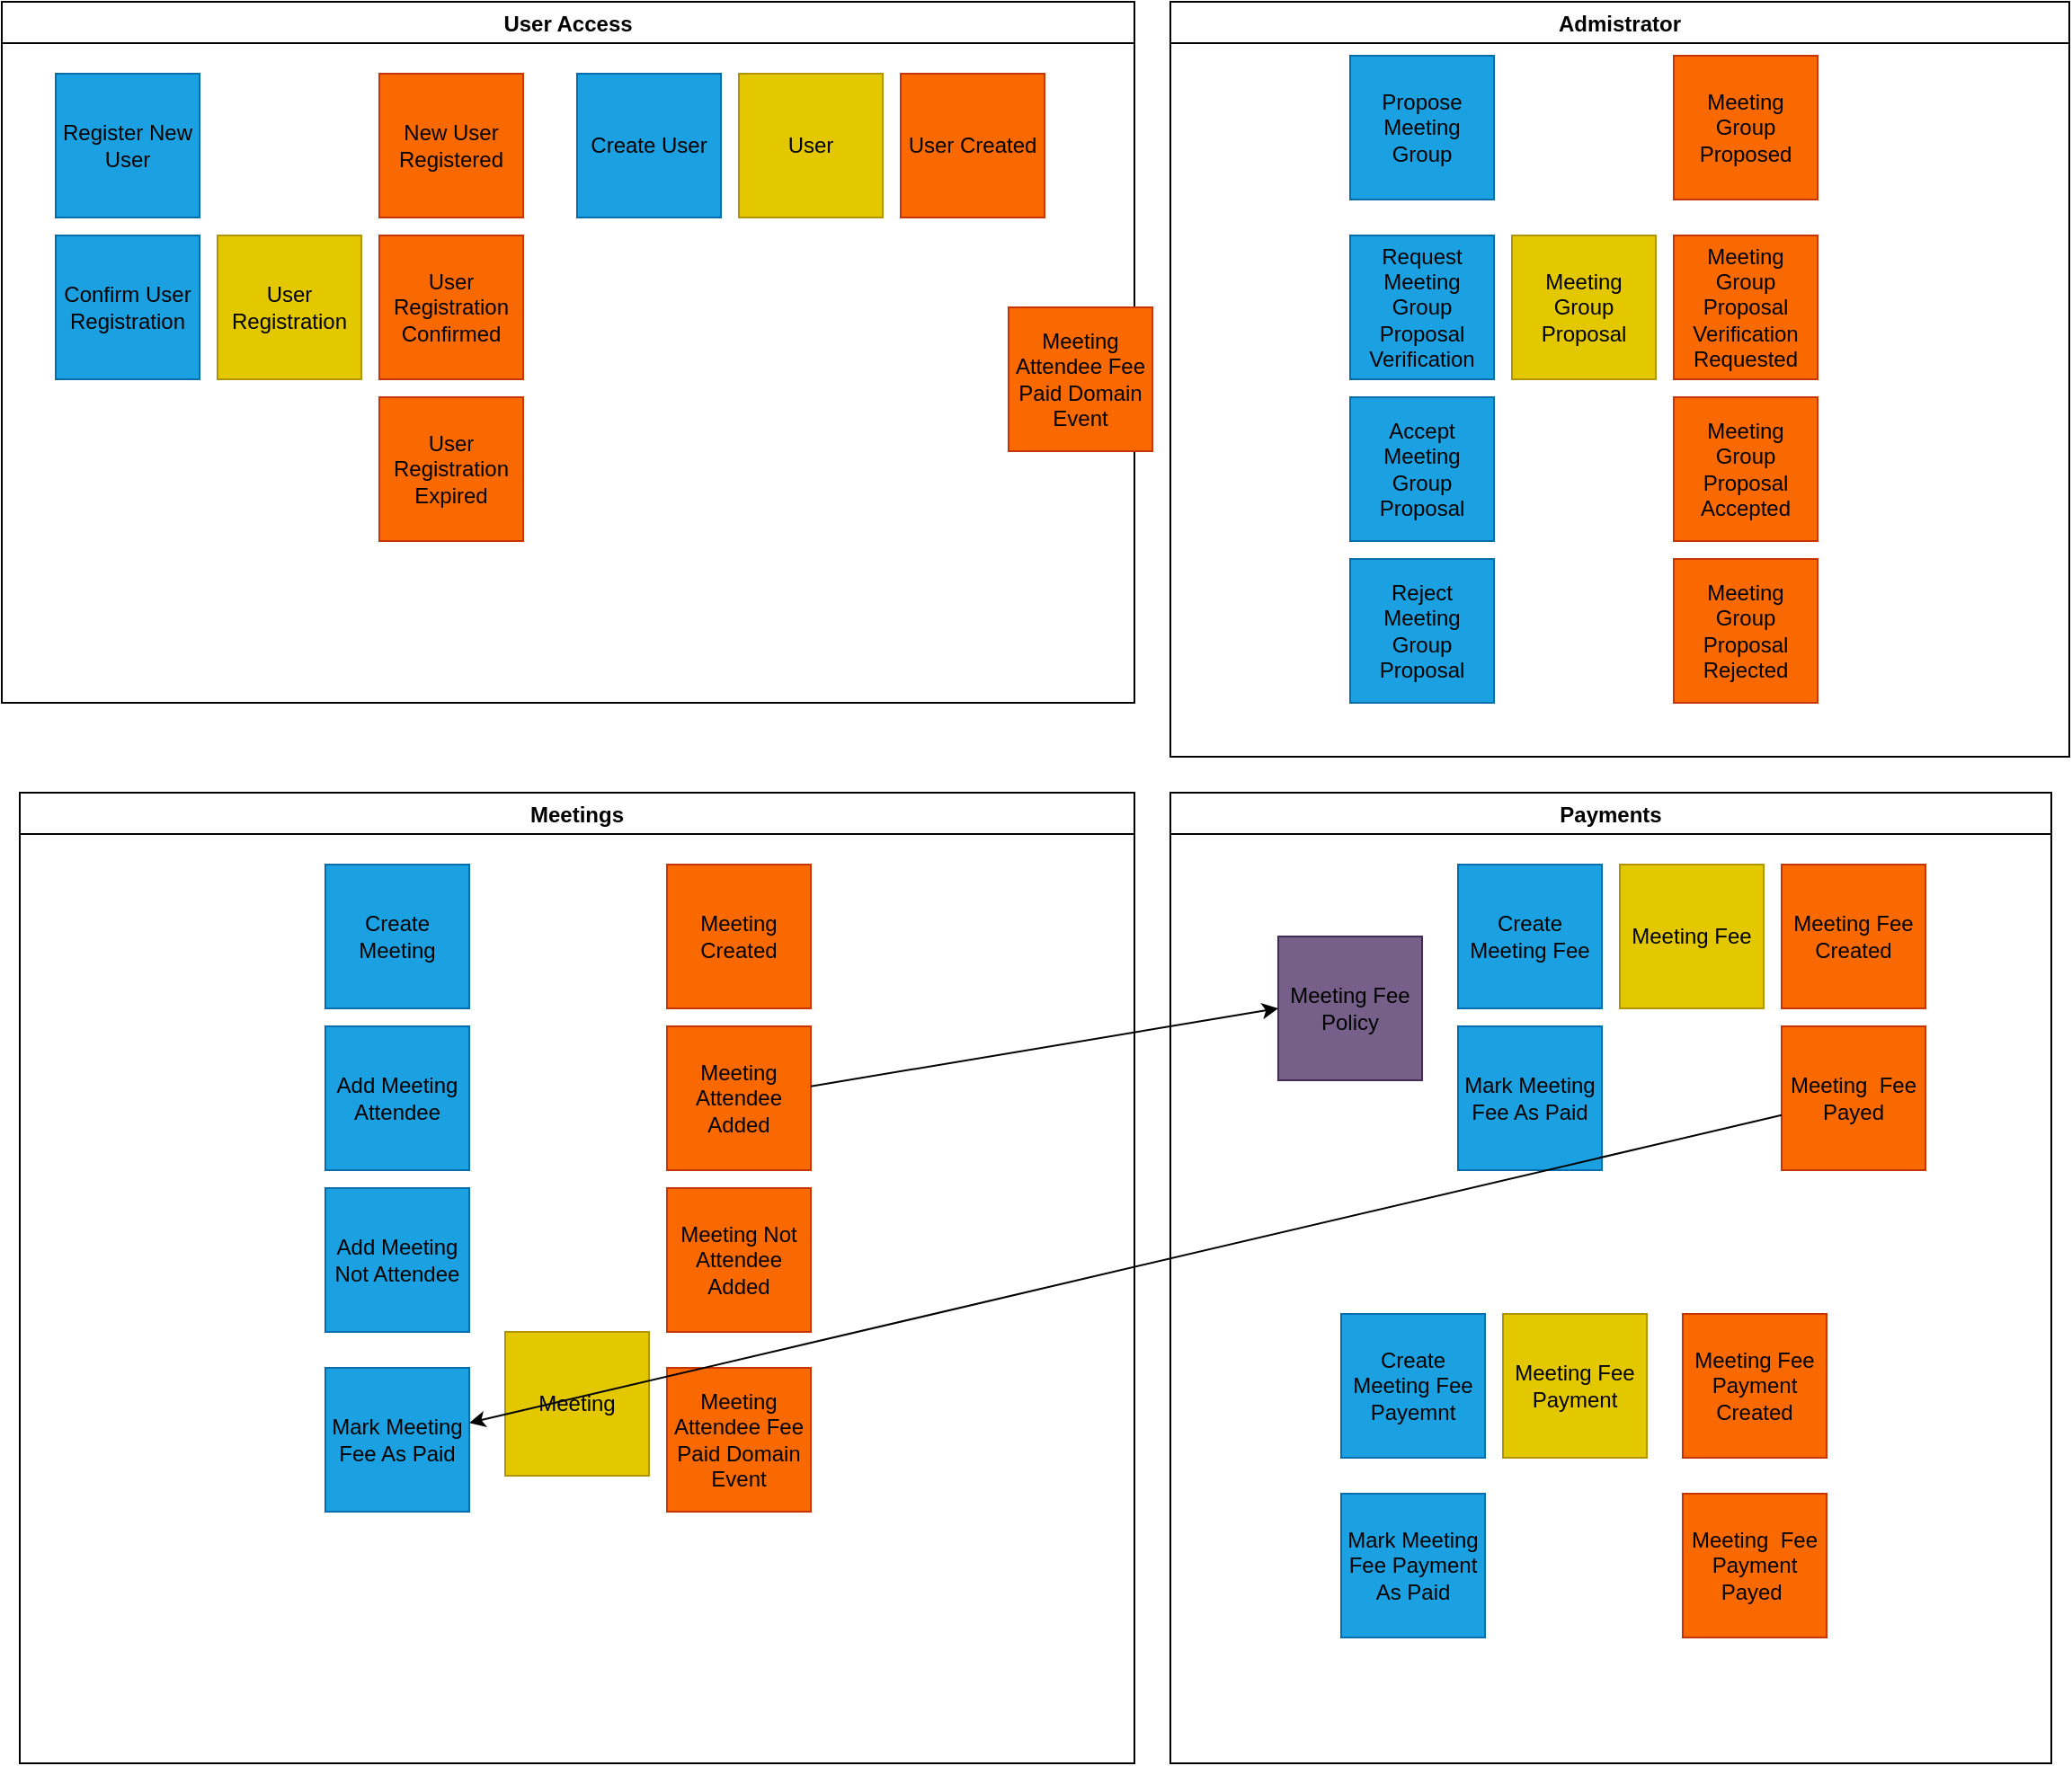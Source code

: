 <mxfile>
    <diagram id="FqpHAh1YXtVMvnXeiiRd" name="第1頁">
        <mxGraphModel dx="1066" dy="790" grid="1" gridSize="10" guides="1" tooltips="1" connect="1" arrows="1" fold="1" page="1" pageScale="1" pageWidth="1200" pageHeight="1600" math="0" shadow="0">
            <root>
                <mxCell id="0"/>
                <mxCell id="1" parent="0"/>
                <mxCell id="3" value="User Access" style="swimlane;" parent="1" vertex="1">
                    <mxGeometry x="50" y="70" width="630" height="390" as="geometry"/>
                </mxCell>
                <mxCell id="7" value="&lt;span style=&quot;color: rgb(0 , 0 , 0)&quot;&gt;User Registration Confirmed&lt;/span&gt;" style="whiteSpace=wrap;html=1;aspect=fixed;fontColor=#000000;fillColor=#fa6800;strokeColor=#C73500;" parent="3" vertex="1">
                    <mxGeometry x="210" y="130" width="80" height="80" as="geometry"/>
                </mxCell>
                <mxCell id="8" value="&lt;span style=&quot;color: rgb(0 , 0 , 0)&quot;&gt;User Registration Expired&lt;/span&gt;" style="whiteSpace=wrap;html=1;aspect=fixed;fontColor=#000000;fillColor=#fa6800;strokeColor=#C73500;" parent="3" vertex="1">
                    <mxGeometry x="210" y="220" width="80" height="80" as="geometry"/>
                </mxCell>
                <mxCell id="9" value="Create User" style="whiteSpace=wrap;html=1;aspect=fixed;fontColor=#000000;fillColor=#1ba1e2;strokeColor=#006EAF;" parent="3" vertex="1">
                    <mxGeometry x="320" y="40" width="80" height="80" as="geometry"/>
                </mxCell>
                <mxCell id="10" value="&lt;span style=&quot;color: rgb(0 , 0 , 0)&quot;&gt;User Created&lt;/span&gt;" style="whiteSpace=wrap;html=1;aspect=fixed;fontColor=#000000;fillColor=#fa6800;strokeColor=#C73500;" parent="3" vertex="1">
                    <mxGeometry x="500" y="40" width="80" height="80" as="geometry"/>
                </mxCell>
                <mxCell id="11" value="User" style="whiteSpace=wrap;html=1;aspect=fixed;fillColor=#e3c800;fontColor=#000000;strokeColor=#B09500;" parent="3" vertex="1">
                    <mxGeometry x="410" y="40" width="80" height="80" as="geometry"/>
                </mxCell>
                <mxCell id="12" value="Register New User" style="whiteSpace=wrap;html=1;aspect=fixed;fillColor=#1ba1e2;fontColor=#000000;strokeColor=#006EAF;" parent="3" vertex="1">
                    <mxGeometry x="30" y="40" width="80" height="80" as="geometry"/>
                </mxCell>
                <mxCell id="13" value="Confirm User Registration" style="whiteSpace=wrap;html=1;aspect=fixed;fontColor=#000000;fillColor=#1ba1e2;strokeColor=#006EAF;" parent="3" vertex="1">
                    <mxGeometry x="30" y="130" width="80" height="80" as="geometry"/>
                </mxCell>
                <mxCell id="14" value="User Registration" style="whiteSpace=wrap;html=1;aspect=fixed;fillColor=#e3c800;fontColor=#000000;strokeColor=#B09500;" parent="3" vertex="1">
                    <mxGeometry x="120" y="130" width="80" height="80" as="geometry"/>
                </mxCell>
                <mxCell id="15" value="&lt;span style=&quot;color: rgb(0 , 0 , 0)&quot;&gt;New User Registered&lt;/span&gt;" style="whiteSpace=wrap;html=1;aspect=fixed;fontColor=#000000;fillColor=#fa6800;strokeColor=#C73500;" parent="3" vertex="1">
                    <mxGeometry x="210" y="40" width="80" height="80" as="geometry"/>
                </mxCell>
                <mxCell id="4" value="Meetings" style="swimlane;startSize=23;" parent="1" vertex="1">
                    <mxGeometry x="60" y="510" width="620" height="540" as="geometry"/>
                </mxCell>
                <mxCell id="25" value="Create Meeting" style="whiteSpace=wrap;html=1;aspect=fixed;fontColor=#000000;fillColor=#1ba1e2;strokeColor=#006EAF;" parent="4" vertex="1">
                    <mxGeometry x="170" y="40" width="80" height="80" as="geometry"/>
                </mxCell>
                <mxCell id="26" value="Meeting" style="whiteSpace=wrap;html=1;aspect=fixed;fillColor=#e3c800;fontColor=#000000;strokeColor=#B09500;" parent="4" vertex="1">
                    <mxGeometry x="270" y="300" width="80" height="80" as="geometry"/>
                </mxCell>
                <mxCell id="27" value="&lt;span style=&quot;color: rgb(0 , 0 , 0)&quot;&gt;Meeting Created&lt;/span&gt;" style="whiteSpace=wrap;html=1;aspect=fixed;fontColor=#000000;fillColor=#fa6800;strokeColor=#C73500;" parent="4" vertex="1">
                    <mxGeometry x="360" y="40" width="80" height="80" as="geometry"/>
                </mxCell>
                <mxCell id="28" value="&lt;span style=&quot;color: rgb(0 , 0 , 0)&quot;&gt;Add Meeting Attendee&lt;/span&gt;" style="whiteSpace=wrap;html=1;aspect=fixed;fillColor=#1ba1e2;fontColor=#ffffff;strokeColor=#006EAF;" parent="4" vertex="1">
                    <mxGeometry x="170" y="130" width="80" height="80" as="geometry"/>
                </mxCell>
                <mxCell id="29" value="&lt;span style=&quot;color: rgb(0 , 0 , 0)&quot;&gt;Add Meeting Not Attendee&lt;/span&gt;" style="whiteSpace=wrap;html=1;aspect=fixed;fillColor=#1ba1e2;fontColor=#ffffff;strokeColor=#006EAF;" parent="4" vertex="1">
                    <mxGeometry x="170" y="220" width="80" height="80" as="geometry"/>
                </mxCell>
                <mxCell id="38" value="&lt;span style=&quot;color: rgb(0 , 0 , 0)&quot;&gt;Meeting Attendee Added&lt;/span&gt;" style="whiteSpace=wrap;html=1;aspect=fixed;fillColor=#fa6800;fontColor=#000000;strokeColor=#C73500;" parent="4" vertex="1">
                    <mxGeometry x="360" y="130" width="80" height="80" as="geometry"/>
                </mxCell>
                <mxCell id="39" value="&lt;span style=&quot;color: rgb(0 , 0 , 0)&quot;&gt;Meeting Not Attendee Added&lt;/span&gt;" style="whiteSpace=wrap;html=1;aspect=fixed;fillColor=#fa6800;fontColor=#000000;strokeColor=#C73500;" parent="4" vertex="1">
                    <mxGeometry x="360" y="220" width="80" height="80" as="geometry"/>
                </mxCell>
                <mxCell id="65" value="&lt;span&gt;Mark Meeting Fee As Paid&lt;/span&gt;" style="whiteSpace=wrap;html=1;aspect=fixed;fontColor=#000000;fillColor=#1ba1e2;strokeColor=#006EAF;" vertex="1" parent="4">
                    <mxGeometry x="170" y="320" width="80" height="80" as="geometry"/>
                </mxCell>
                <mxCell id="66" value="Meeting Attendee Fee Paid Domain Event" style="whiteSpace=wrap;html=1;aspect=fixed;fillColor=#fa6800;fontColor=#000000;strokeColor=#C73500;" vertex="1" parent="4">
                    <mxGeometry x="360" y="320" width="80" height="80" as="geometry"/>
                </mxCell>
                <mxCell id="5" value="Payments" style="swimlane;" parent="1" vertex="1">
                    <mxGeometry x="700" y="510" width="490" height="540" as="geometry"/>
                </mxCell>
                <mxCell id="40" value="Meeting Fee Created" style="whiteSpace=wrap;html=1;aspect=fixed;fillColor=#fa6800;fontColor=#000000;strokeColor=#C73500;" parent="5" vertex="1">
                    <mxGeometry x="340" y="40" width="80" height="80" as="geometry"/>
                </mxCell>
                <mxCell id="41" value="Create Meeting Fee" style="whiteSpace=wrap;html=1;aspect=fixed;fontColor=#000000;fillColor=#1ba1e2;strokeColor=#006EAF;" parent="5" vertex="1">
                    <mxGeometry x="160" y="40" width="80" height="80" as="geometry"/>
                </mxCell>
                <mxCell id="42" value="Meeting Fee" style="whiteSpace=wrap;html=1;aspect=fixed;fillColor=#e3c800;fontColor=#000000;strokeColor=#B09500;" parent="5" vertex="1">
                    <mxGeometry x="250" y="40" width="80" height="80" as="geometry"/>
                </mxCell>
                <mxCell id="43" value="Meeting Fee Payment Created" style="whiteSpace=wrap;html=1;aspect=fixed;fillColor=#fa6800;fontColor=#000000;strokeColor=#C73500;" parent="5" vertex="1">
                    <mxGeometry x="285" y="290" width="80" height="80" as="geometry"/>
                </mxCell>
                <mxCell id="44" value="Create Meeting Fee Payemnt" style="whiteSpace=wrap;html=1;aspect=fixed;fontColor=#000000;fillColor=#1ba1e2;strokeColor=#006EAF;" parent="5" vertex="1">
                    <mxGeometry x="95" y="290" width="80" height="80" as="geometry"/>
                </mxCell>
                <mxCell id="45" value="Meeting Fee Payment" style="whiteSpace=wrap;html=1;aspect=fixed;fillColor=#e3c800;fontColor=#000000;strokeColor=#B09500;" parent="5" vertex="1">
                    <mxGeometry x="185" y="290" width="80" height="80" as="geometry"/>
                </mxCell>
                <mxCell id="46" value="Mark Meeting Fee Payment As Paid" style="whiteSpace=wrap;html=1;aspect=fixed;fontColor=#000000;fillColor=#1ba1e2;strokeColor=#006EAF;" parent="5" vertex="1">
                    <mxGeometry x="95" y="390" width="80" height="80" as="geometry"/>
                </mxCell>
                <mxCell id="47" value="&lt;span style=&quot;color: rgb(0 , 0 , 0)&quot;&gt;Meeting&amp;nbsp; Fee Payment Payed&amp;nbsp;&lt;/span&gt;" style="whiteSpace=wrap;html=1;aspect=fixed;fillColor=#fa6800;fontColor=#000000;strokeColor=#C73500;" parent="5" vertex="1">
                    <mxGeometry x="285" y="390" width="80" height="80" as="geometry"/>
                </mxCell>
                <mxCell id="48" value="&lt;span&gt;Mark Meeting Fee As Paid&lt;/span&gt;" style="whiteSpace=wrap;html=1;aspect=fixed;fontColor=#000000;fillColor=#1ba1e2;strokeColor=#006EAF;" parent="5" vertex="1">
                    <mxGeometry x="160" y="130" width="80" height="80" as="geometry"/>
                </mxCell>
                <mxCell id="49" value="&lt;span style=&quot;color: rgb(0 , 0 , 0)&quot;&gt;Meeting&amp;nbsp; Fee Payed&lt;/span&gt;" style="whiteSpace=wrap;html=1;aspect=fixed;fillColor=#fa6800;fontColor=#000000;strokeColor=#C73500;" parent="5" vertex="1">
                    <mxGeometry x="340" y="130" width="80" height="80" as="geometry"/>
                </mxCell>
                <mxCell id="60" value="Meeting Fee Payment" style="whiteSpace=wrap;html=1;aspect=fixed;fillColor=#e3c800;fontColor=#000000;strokeColor=#B09500;" parent="5" vertex="1">
                    <mxGeometry x="185" y="290" width="80" height="80" as="geometry"/>
                </mxCell>
                <mxCell id="61" value="Meeting Fee Payment Created" style="whiteSpace=wrap;html=1;aspect=fixed;fillColor=#fa6800;fontColor=#000000;strokeColor=#C73500;" parent="5" vertex="1">
                    <mxGeometry x="285" y="290" width="80" height="80" as="geometry"/>
                </mxCell>
                <mxCell id="62" value="Meeting Fee Policy" style="whiteSpace=wrap;html=1;aspect=fixed;fillColor=#76608a;fontColor=#000000;strokeColor=#432D57;" vertex="1" parent="5">
                    <mxGeometry x="60" y="80" width="80" height="80" as="geometry"/>
                </mxCell>
                <mxCell id="6" value="Admistrator" style="swimlane;" parent="1" vertex="1">
                    <mxGeometry x="700" y="70" width="500" height="420" as="geometry"/>
                </mxCell>
                <mxCell id="16" value="Propose Meeting Group" style="whiteSpace=wrap;html=1;aspect=fixed;fontColor=#000000;fillColor=#1ba1e2;strokeColor=#006EAF;" parent="6" vertex="1">
                    <mxGeometry x="100" y="30" width="80" height="80" as="geometry"/>
                </mxCell>
                <mxCell id="17" value="&lt;span style=&quot;color: rgb(0 , 0 , 0)&quot;&gt;Meeting Group Proposed&lt;/span&gt;" style="whiteSpace=wrap;html=1;aspect=fixed;fillColor=#fa6800;fontColor=#000000;strokeColor=#C73500;" parent="6" vertex="1">
                    <mxGeometry x="280" y="30" width="80" height="80" as="geometry"/>
                </mxCell>
                <mxCell id="18" value="Meeting Group Proposal" style="whiteSpace=wrap;html=1;aspect=fixed;fillColor=#e3c800;fontColor=#000000;strokeColor=#B09500;" parent="6" vertex="1">
                    <mxGeometry x="190" y="130" width="80" height="80" as="geometry"/>
                </mxCell>
                <mxCell id="19" value="Request Meeting Group Proposal Verification" style="whiteSpace=wrap;html=1;aspect=fixed;fontColor=#000000;fillColor=#1ba1e2;strokeColor=#006EAF;" parent="6" vertex="1">
                    <mxGeometry x="100" y="130" width="80" height="80" as="geometry"/>
                </mxCell>
                <mxCell id="20" value="&lt;span style=&quot;color: rgb(0 , 0 , 0)&quot;&gt;Meeting Group Proposal Verification Requested&lt;/span&gt;" style="whiteSpace=wrap;html=1;aspect=fixed;fontColor=#000000;fillColor=#fa6800;strokeColor=#C73500;" parent="6" vertex="1">
                    <mxGeometry x="280" y="130" width="80" height="80" as="geometry"/>
                </mxCell>
                <mxCell id="21" value="Accept Meeting Group Proposal" style="whiteSpace=wrap;html=1;aspect=fixed;fontColor=#000000;fillColor=#1ba1e2;strokeColor=#006EAF;" parent="6" vertex="1">
                    <mxGeometry x="100" y="220" width="80" height="80" as="geometry"/>
                </mxCell>
                <mxCell id="22" value="&lt;span style=&quot;color: rgb(0 , 0 , 0)&quot;&gt;Meeting Group Proposal Accepted&lt;/span&gt;" style="whiteSpace=wrap;html=1;aspect=fixed;fontColor=#000000;fillColor=#fa6800;strokeColor=#C73500;" parent="6" vertex="1">
                    <mxGeometry x="280" y="220" width="80" height="80" as="geometry"/>
                </mxCell>
                <mxCell id="23" value="Reject Meeting Group Proposal" style="whiteSpace=wrap;html=1;aspect=fixed;fontColor=#000000;fillColor=#1ba1e2;strokeColor=#006EAF;" parent="6" vertex="1">
                    <mxGeometry x="100" y="310" width="80" height="80" as="geometry"/>
                </mxCell>
                <mxCell id="24" value="&lt;span style=&quot;color: rgb(0 , 0 , 0)&quot;&gt;Meeting Group Proposal Rejected&lt;/span&gt;" style="whiteSpace=wrap;html=1;aspect=fixed;fontColor=#000000;fillColor=#fa6800;strokeColor=#C73500;" parent="6" vertex="1">
                    <mxGeometry x="280" y="310" width="80" height="80" as="geometry"/>
                </mxCell>
                <mxCell id="63" style="edgeStyle=none;html=1;entryX=0;entryY=0.5;entryDx=0;entryDy=0;" edge="1" parent="1" source="38" target="62">
                    <mxGeometry relative="1" as="geometry"/>
                </mxCell>
                <mxCell id="64" value="Meeting Attendee Fee Paid Domain Event" style="whiteSpace=wrap;html=1;aspect=fixed;fillColor=#fa6800;fontColor=#000000;strokeColor=#C73500;" vertex="1" parent="1">
                    <mxGeometry x="610" y="240" width="80" height="80" as="geometry"/>
                </mxCell>
                <mxCell id="67" style="edgeStyle=none;html=1;" edge="1" parent="1" source="49" target="65">
                    <mxGeometry relative="1" as="geometry"/>
                </mxCell>
            </root>
        </mxGraphModel>
    </diagram>
</mxfile>